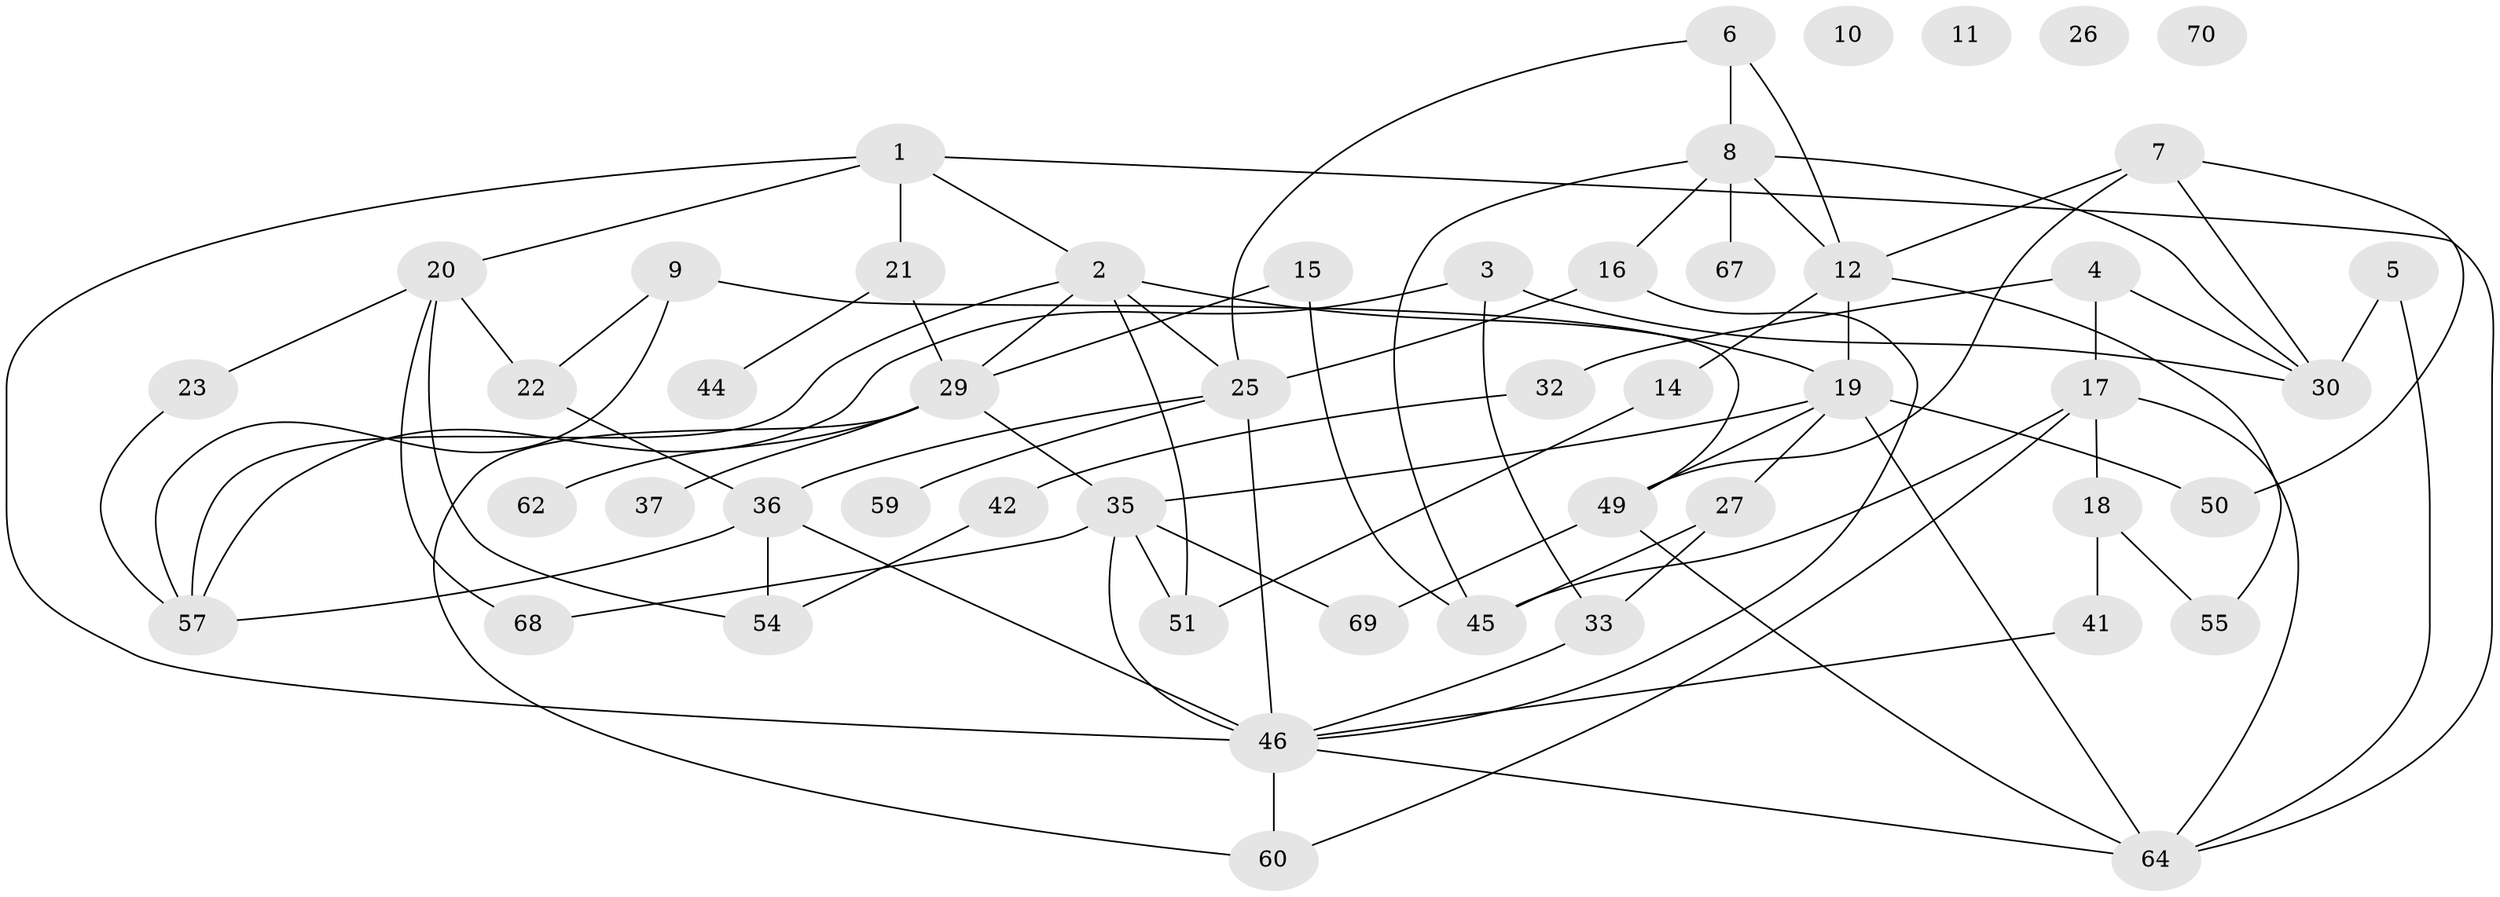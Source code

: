 // Generated by graph-tools (version 1.1) at 2025/23/03/03/25 07:23:25]
// undirected, 51 vertices, 84 edges
graph export_dot {
graph [start="1"]
  node [color=gray90,style=filled];
  1 [super="+66"];
  2;
  3 [super="+74"];
  4 [super="+28"];
  5;
  6;
  7 [super="+53"];
  8 [super="+43"];
  9 [super="+58"];
  10;
  11;
  12 [super="+13"];
  14;
  15;
  16;
  17 [super="+31"];
  18;
  19 [super="+34"];
  20 [super="+24"];
  21 [super="+48"];
  22 [super="+40"];
  23 [super="+47"];
  25 [super="+73"];
  26;
  27 [super="+63"];
  29 [super="+38"];
  30 [super="+39"];
  32;
  33;
  35 [super="+56"];
  36 [super="+71"];
  37;
  41;
  42;
  44;
  45;
  46 [super="+65"];
  49 [super="+72"];
  50;
  51 [super="+52"];
  54;
  55;
  57 [super="+61"];
  59;
  60;
  62;
  64;
  67;
  68;
  69;
  70;
  1 -- 2;
  1 -- 46;
  1 -- 20;
  1 -- 64;
  1 -- 21;
  2 -- 25;
  2 -- 57;
  2 -- 29;
  2 -- 19;
  2 -- 51;
  3 -- 33;
  3 -- 30;
  3 -- 57;
  4 -- 17 [weight=2];
  4 -- 32;
  4 -- 30;
  5 -- 64;
  5 -- 30;
  6 -- 8;
  6 -- 25;
  6 -- 12;
  7 -- 50;
  7 -- 12;
  7 -- 30;
  7 -- 49;
  8 -- 12;
  8 -- 30;
  8 -- 16;
  8 -- 67;
  8 -- 45;
  9 -- 49 [weight=2];
  9 -- 57;
  9 -- 22;
  12 -- 55;
  12 -- 19;
  12 -- 14;
  14 -- 51;
  15 -- 45;
  15 -- 29;
  16 -- 46;
  16 -- 25;
  17 -- 18;
  17 -- 60;
  17 -- 64;
  17 -- 45;
  18 -- 41;
  18 -- 55;
  19 -- 64;
  19 -- 50;
  19 -- 27;
  19 -- 49 [weight=2];
  19 -- 35;
  20 -- 22;
  20 -- 68;
  20 -- 54;
  20 -- 23;
  21 -- 29;
  21 -- 44;
  22 -- 36;
  23 -- 57;
  25 -- 36;
  25 -- 59;
  25 -- 46;
  27 -- 45;
  27 -- 33;
  29 -- 60;
  29 -- 62;
  29 -- 37;
  29 -- 35;
  32 -- 42;
  33 -- 46;
  35 -- 46;
  35 -- 68;
  35 -- 69;
  35 -- 51;
  36 -- 46 [weight=2];
  36 -- 54;
  36 -- 57;
  41 -- 46;
  42 -- 54;
  46 -- 64;
  46 -- 60;
  49 -- 69;
  49 -- 64;
}
